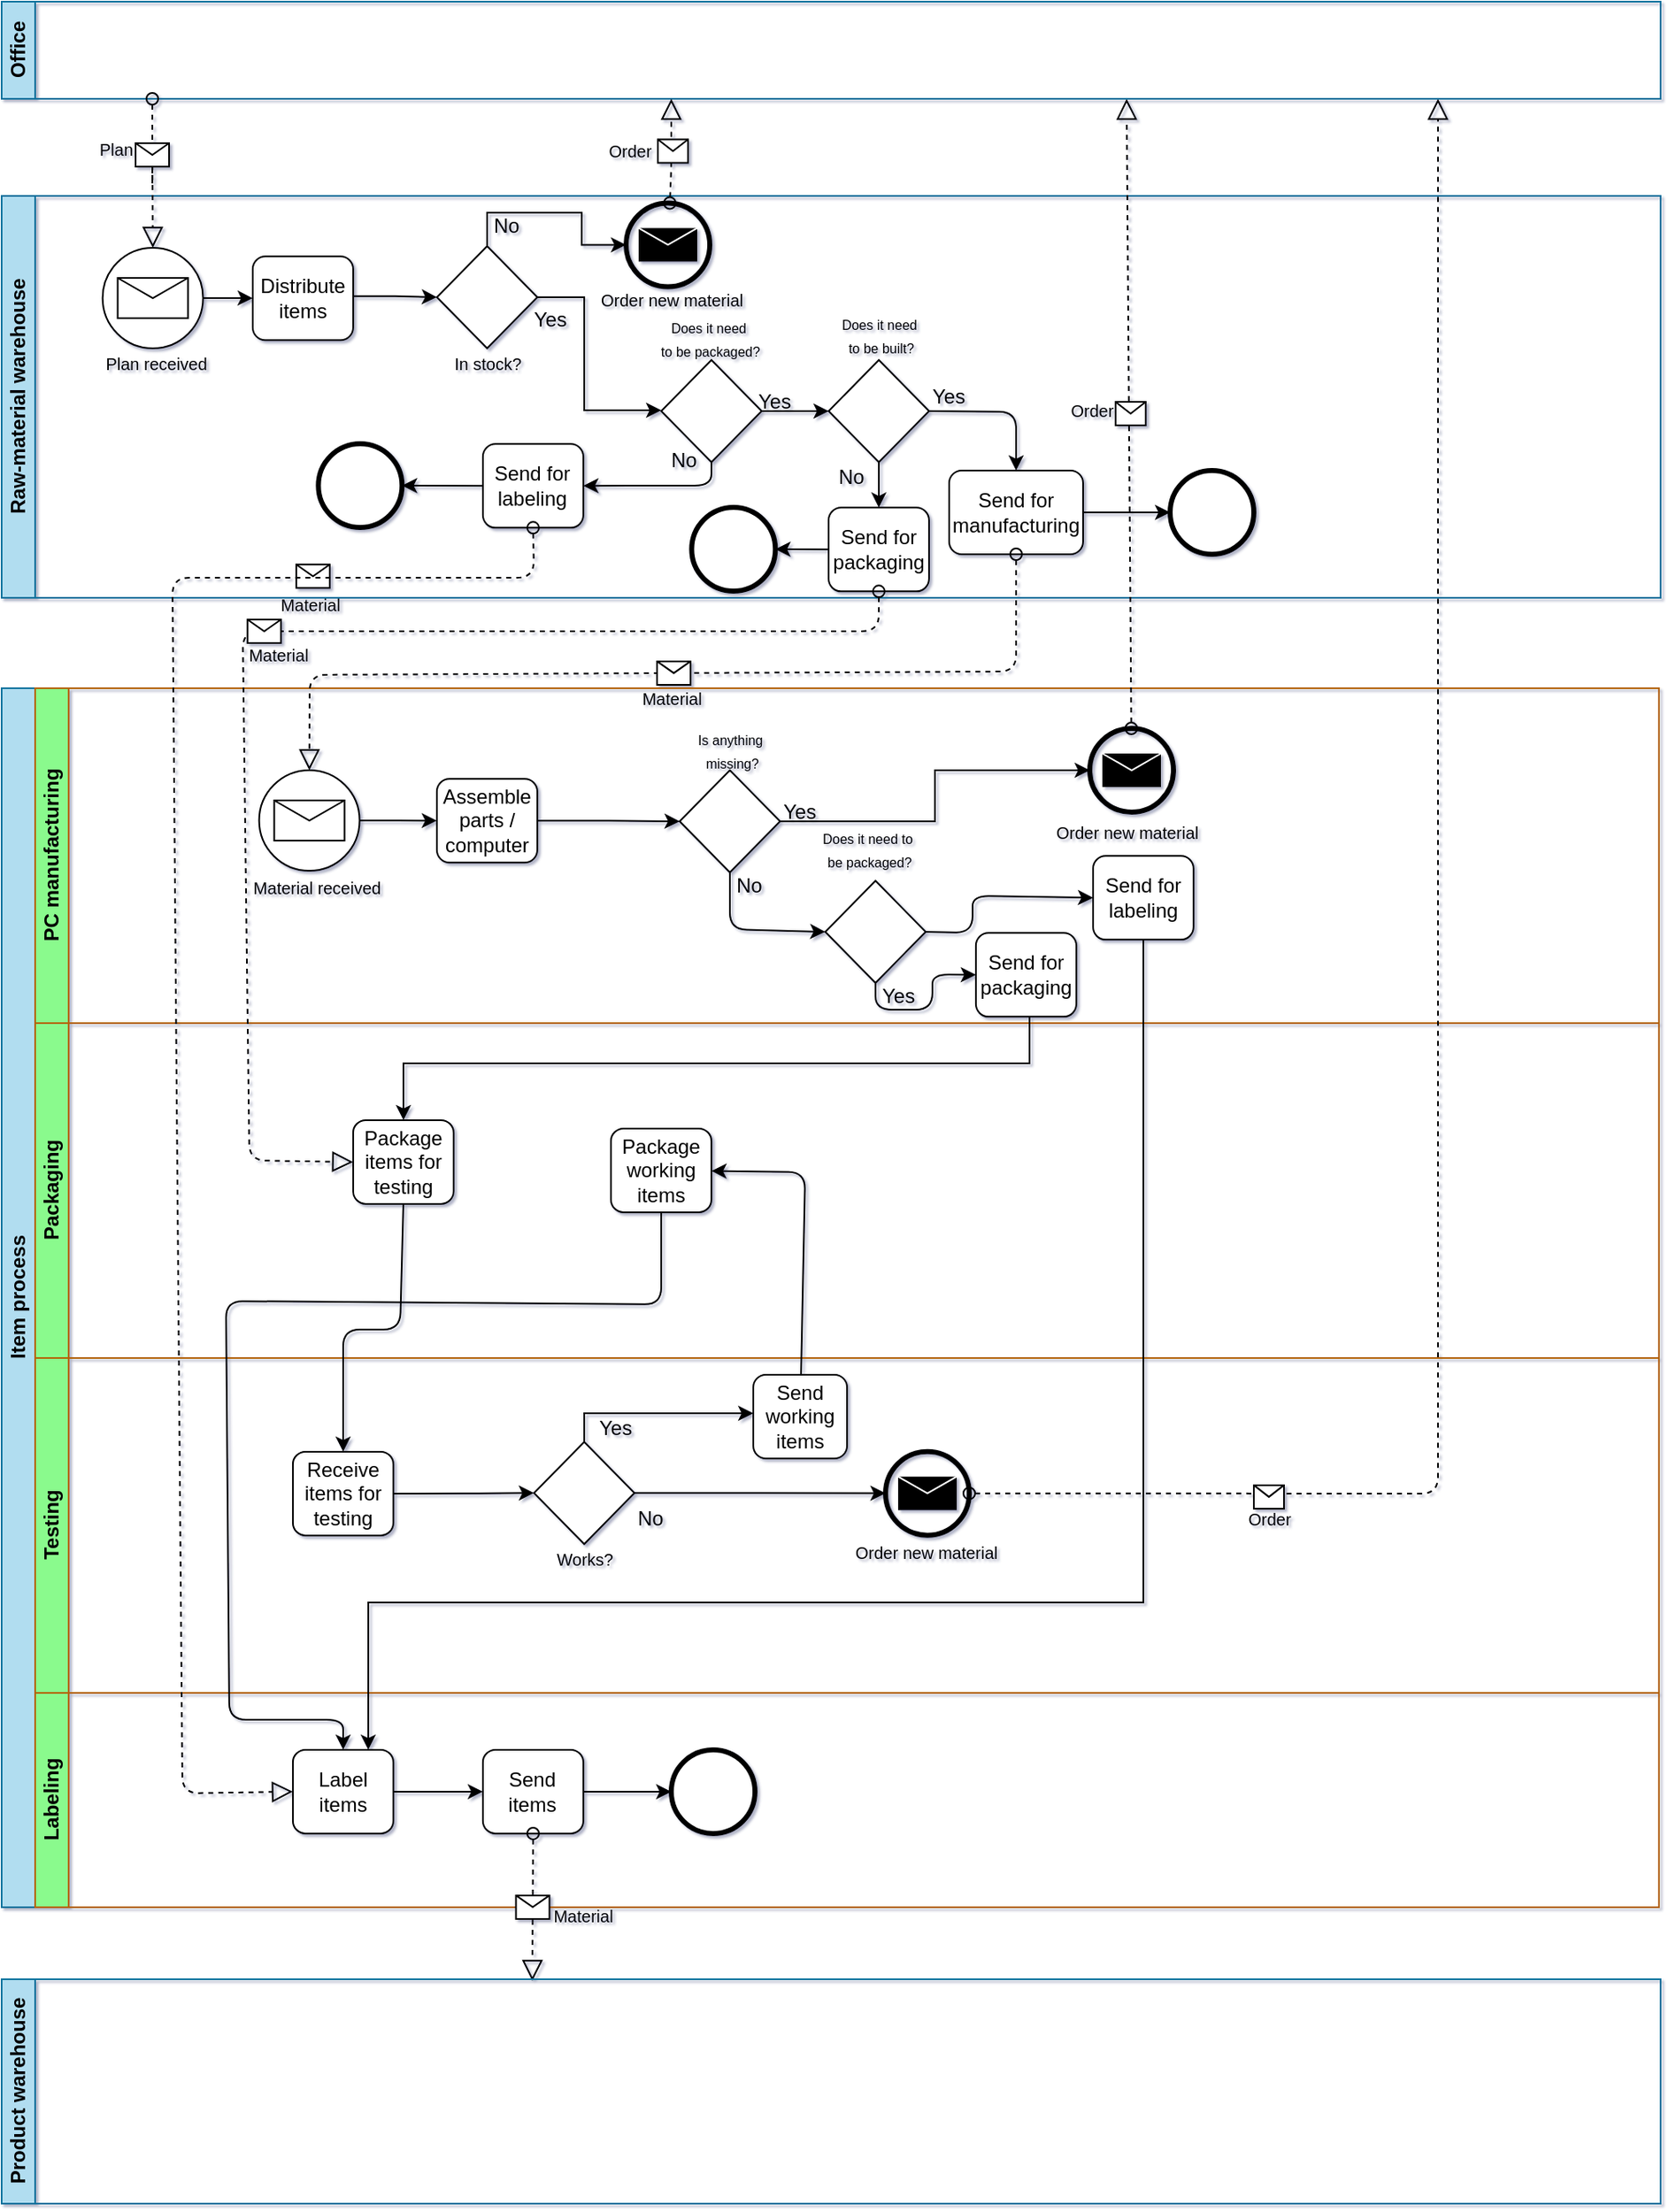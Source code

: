 <mxfile version="11.3.0" type="device" pages="1"><diagram name="Page-1" id="c7488fd3-1785-93aa-aadb-54a6760d102a"><mxGraphModel dx="1205" dy="1559" grid="1" gridSize="2" guides="1" tooltips="1" connect="1" arrows="1" fold="1" page="1" pageScale="1" pageWidth="1100" pageHeight="850" background="#ffffff" math="0" shadow="1"><root><mxCell id="0"/><mxCell id="1" parent="0"/><mxCell id="7duUFZj8mJtCI7W0ahCU-56" value="Raw-material warehouse" style="swimlane;html=1;horizontal=0;startSize=20;fillColor=#b1ddf0;strokeColor=#10739e;" parent="1" vertex="1"><mxGeometry x="40" y="96" width="991" height="240" as="geometry"/></mxCell><mxCell id="7duUFZj8mJtCI7W0ahCU-95" value="" style="edgeStyle=orthogonalEdgeStyle;rounded=0;orthogonalLoop=1;jettySize=auto;html=1;" parent="7duUFZj8mJtCI7W0ahCU-56" source="7duUFZj8mJtCI7W0ahCU-77" target="7duUFZj8mJtCI7W0ahCU-94" edge="1"><mxGeometry relative="1" as="geometry"/></mxCell><mxCell id="7duUFZj8mJtCI7W0ahCU-77" value="" style="shape=mxgraph.bpmn.shape;html=1;verticalLabelPosition=bottom;labelBackgroundColor=#ffffff;verticalAlign=top;align=center;perimeter=ellipsePerimeter;outlineConnect=0;outline=standard;symbol=message;strokeWidth=1;" parent="7duUFZj8mJtCI7W0ahCU-56" vertex="1"><mxGeometry x="60.3" y="31" width="60" height="60" as="geometry"/></mxCell><mxCell id="7duUFZj8mJtCI7W0ahCU-91" value="&lt;font size=&quot;1&quot;&gt;Plan received&lt;/font&gt;" style="text;html=1;resizable=0;points=[];autosize=1;align=center;verticalAlign=top;spacingTop=-4;strokeWidth=1;" parent="7duUFZj8mJtCI7W0ahCU-56" vertex="1"><mxGeometry x="56.2" y="90" width="72" height="16" as="geometry"/></mxCell><mxCell id="7duUFZj8mJtCI7W0ahCU-94" value="Distribute items" style="shape=ext;rounded=1;html=1;whiteSpace=wrap;" parent="7duUFZj8mJtCI7W0ahCU-56" vertex="1"><mxGeometry x="149.971" y="36.143" width="60" height="50" as="geometry"/></mxCell><mxCell id="7duUFZj8mJtCI7W0ahCU-102" value="" style="strokeWidth=1;html=1;shape=mxgraph.flowchart.decision;whiteSpace=wrap;rounded=1;shadow=0;labelBackgroundColor=none;fillColor=#ffffff;fontFamily=Verdana;fontSize=8;fontColor=#000000;align=center;" parent="7duUFZj8mJtCI7W0ahCU-56" vertex="1"><mxGeometry x="260" y="30" width="60" height="61" as="geometry"/></mxCell><mxCell id="7duUFZj8mJtCI7W0ahCU-103" value="" style="edgeStyle=orthogonalEdgeStyle;rounded=0;orthogonalLoop=1;jettySize=auto;html=1;exitX=0.996;exitY=0.475;exitDx=0;exitDy=0;exitPerimeter=0;" parent="7duUFZj8mJtCI7W0ahCU-56" source="7duUFZj8mJtCI7W0ahCU-94" target="7duUFZj8mJtCI7W0ahCU-102" edge="1"><mxGeometry relative="1" as="geometry"><mxPoint x="219.8" y="62" as="sourcePoint"/><mxPoint x="249.471" y="62" as="targetPoint"/></mxGeometry></mxCell><mxCell id="7duUFZj8mJtCI7W0ahCU-104" value="&lt;font size=&quot;1&quot;&gt;In stock?&lt;/font&gt;" style="text;html=1;resizable=0;points=[];autosize=1;align=center;verticalAlign=top;spacingTop=-4;strokeWidth=1;" parent="7duUFZj8mJtCI7W0ahCU-56" vertex="1"><mxGeometry x="264.2" y="90" width="52" height="16" as="geometry"/></mxCell><mxCell id="7duUFZj8mJtCI7W0ahCU-111" value="" style="edgeStyle=orthogonalEdgeStyle;rounded=0;orthogonalLoop=1;jettySize=auto;html=1;exitX=0.5;exitY=0;exitDx=0;exitDy=0;exitPerimeter=0;" parent="7duUFZj8mJtCI7W0ahCU-56" source="7duUFZj8mJtCI7W0ahCU-102" target="7duUFZj8mJtCI7W0ahCU-309" edge="1"><mxGeometry relative="1" as="geometry"><mxPoint x="289.794" y="17.794" as="sourcePoint"/><mxPoint x="369.971" y="33.286" as="targetPoint"/></mxGeometry></mxCell><mxCell id="7duUFZj8mJtCI7W0ahCU-113" value="" style="edgeStyle=orthogonalEdgeStyle;rounded=0;orthogonalLoop=1;jettySize=auto;html=1;" parent="7duUFZj8mJtCI7W0ahCU-56" source="7duUFZj8mJtCI7W0ahCU-102" target="7duUFZj8mJtCI7W0ahCU-114" edge="1"><mxGeometry relative="1" as="geometry"><mxPoint x="324" y="80.167" as="sourcePoint"/><mxPoint x="392" y="106" as="targetPoint"/><Array as="points"><mxPoint x="348" y="61"/><mxPoint x="348" y="128"/></Array></mxGeometry></mxCell><mxCell id="7duUFZj8mJtCI7W0ahCU-114" value="" style="strokeWidth=1;html=1;shape=mxgraph.flowchart.decision;whiteSpace=wrap;rounded=1;shadow=0;labelBackgroundColor=none;fillColor=#ffffff;fontFamily=Verdana;fontSize=8;fontColor=#000000;align=center;" parent="7duUFZj8mJtCI7W0ahCU-56" vertex="1"><mxGeometry x="394" y="98" width="60" height="61" as="geometry"/></mxCell><mxCell id="7duUFZj8mJtCI7W0ahCU-115" value="&lt;font style=&quot;font-size: 8px&quot;&gt;Does it need&amp;nbsp;&lt;br&gt;to be packaged?&lt;br&gt;&lt;/font&gt;" style="text;html=1;resizable=0;points=[];autosize=1;align=center;verticalAlign=top;spacingTop=-4;strokeWidth=1;" parent="7duUFZj8mJtCI7W0ahCU-56" vertex="1"><mxGeometry x="388.2" y="68" width="70" height="32" as="geometry"/></mxCell><mxCell id="7duUFZj8mJtCI7W0ahCU-116" value="" style="edgeStyle=orthogonalEdgeStyle;rounded=0;orthogonalLoop=1;jettySize=auto;html=1;exitX=1;exitY=0.5;exitDx=0;exitDy=0;exitPerimeter=0;" parent="7duUFZj8mJtCI7W0ahCU-56" source="7duUFZj8mJtCI7W0ahCU-114" target="7duUFZj8mJtCI7W0ahCU-117" edge="1"><mxGeometry relative="1" as="geometry"><mxPoint x="460" y="140.811" as="sourcePoint"/><mxPoint x="512" y="128" as="targetPoint"/></mxGeometry></mxCell><mxCell id="7duUFZj8mJtCI7W0ahCU-117" value="" style="strokeWidth=1;html=1;shape=mxgraph.flowchart.decision;whiteSpace=wrap;rounded=1;shadow=0;labelBackgroundColor=none;fillColor=#ffffff;fontFamily=Verdana;fontSize=8;fontColor=#000000;align=center;" parent="7duUFZj8mJtCI7W0ahCU-56" vertex="1"><mxGeometry x="494" y="98" width="60" height="61" as="geometry"/></mxCell><mxCell id="7duUFZj8mJtCI7W0ahCU-118" value="No" style="text;html=1;resizable=0;points=[];autosize=1;align=left;verticalAlign=top;spacingTop=-4;" parent="7duUFZj8mJtCI7W0ahCU-56" vertex="1"><mxGeometry x="398" y="148" width="26" height="16" as="geometry"/></mxCell><mxCell id="7duUFZj8mJtCI7W0ahCU-119" value="Yes" style="text;html=1;resizable=0;points=[];autosize=1;align=left;verticalAlign=top;spacingTop=-4;" parent="7duUFZj8mJtCI7W0ahCU-56" vertex="1"><mxGeometry x="316" y="64" width="30" height="16" as="geometry"/></mxCell><mxCell id="7duUFZj8mJtCI7W0ahCU-120" value="&lt;font style=&quot;font-size: 8px&quot;&gt;Does it need&amp;nbsp;&lt;br&gt;to be built?&lt;br&gt;&lt;/font&gt;" style="text;html=1;resizable=0;points=[];autosize=1;align=center;verticalAlign=top;spacingTop=-4;strokeWidth=1;" parent="7duUFZj8mJtCI7W0ahCU-56" vertex="1"><mxGeometry x="496.2" y="66" width="58" height="32" as="geometry"/></mxCell><mxCell id="7duUFZj8mJtCI7W0ahCU-148" value="No" style="text;html=1;resizable=0;points=[];autosize=1;align=left;verticalAlign=top;spacingTop=-4;" parent="7duUFZj8mJtCI7W0ahCU-56" vertex="1"><mxGeometry x="498" y="158" width="26" height="16" as="geometry"/></mxCell><mxCell id="7duUFZj8mJtCI7W0ahCU-149" value="Yes" style="text;html=1;resizable=0;points=[];autosize=1;align=left;verticalAlign=top;spacingTop=-4;" parent="7duUFZj8mJtCI7W0ahCU-56" vertex="1"><mxGeometry x="450" y="112.5" width="30" height="16" as="geometry"/></mxCell><mxCell id="7duUFZj8mJtCI7W0ahCU-150" value="Yes" style="text;html=1;resizable=0;points=[];autosize=1;align=left;verticalAlign=top;spacingTop=-4;" parent="7duUFZj8mJtCI7W0ahCU-56" vertex="1"><mxGeometry x="554" y="110" width="30" height="16" as="geometry"/></mxCell><mxCell id="7duUFZj8mJtCI7W0ahCU-175" value="&lt;font size=&quot;1&quot;&gt;Order&lt;/font&gt;" style="text;html=1;resizable=0;points=[];autosize=1;align=center;verticalAlign=top;spacingTop=-4;strokeWidth=1;" parent="7duUFZj8mJtCI7W0ahCU-56" vertex="1"><mxGeometry x="632.2" y="118" width="38" height="16" as="geometry"/></mxCell><mxCell id="7duUFZj8mJtCI7W0ahCU-309" value="" style="shape=mxgraph.bpmn.shape;html=1;verticalLabelPosition=bottom;labelBackgroundColor=#ffffff;verticalAlign=top;align=center;perimeter=ellipsePerimeter;outlineConnect=0;outline=end;symbol=message;strokeWidth=1;fillColor=none;" parent="7duUFZj8mJtCI7W0ahCU-56" vertex="1"><mxGeometry x="373" y="4.214" width="50" height="50" as="geometry"/></mxCell><mxCell id="7duUFZj8mJtCI7W0ahCU-310" value="&lt;font size=&quot;1&quot;&gt;Order new material&lt;/font&gt;" style="text;html=1;resizable=0;points=[];autosize=1;align=center;verticalAlign=top;spacingTop=-4;strokeWidth=1;" parent="7duUFZj8mJtCI7W0ahCU-56" vertex="1"><mxGeometry x="352.2" y="52.214" width="96" height="16" as="geometry"/></mxCell><mxCell id="6BEpkKSYy7cW2vCHcwnZ-5" value="" style="endArrow=classic;html=1;exitX=0.5;exitY=1;exitDx=0;exitDy=0;exitPerimeter=0;" parent="7duUFZj8mJtCI7W0ahCU-56" source="7duUFZj8mJtCI7W0ahCU-117" target="6BEpkKSYy7cW2vCHcwnZ-1" edge="1"><mxGeometry width="50" height="50" relative="1" as="geometry"><mxPoint x="430" y="230" as="sourcePoint"/><mxPoint x="523.971" y="180.16" as="targetPoint"/></mxGeometry></mxCell><mxCell id="6BEpkKSYy7cW2vCHcwnZ-1" value="Send for packaging" style="shape=ext;rounded=1;html=1;whiteSpace=wrap;" parent="7duUFZj8mJtCI7W0ahCU-56" vertex="1"><mxGeometry x="493.971" y="186.16" width="60" height="50" as="geometry"/></mxCell><mxCell id="6BEpkKSYy7cW2vCHcwnZ-7" value="Send for labeling" style="shape=ext;rounded=1;html=1;whiteSpace=wrap;" parent="7duUFZj8mJtCI7W0ahCU-56" vertex="1"><mxGeometry x="287.471" y="148.16" width="60" height="50" as="geometry"/></mxCell><mxCell id="6BEpkKSYy7cW2vCHcwnZ-8" value="" style="endArrow=classic;html=1;exitX=0.5;exitY=1;exitDx=0;exitDy=0;exitPerimeter=0;" parent="7duUFZj8mJtCI7W0ahCU-56" source="7duUFZj8mJtCI7W0ahCU-114" target="6BEpkKSYy7cW2vCHcwnZ-7" edge="1"><mxGeometry width="50" height="50" relative="1" as="geometry"><mxPoint x="424" y="158" as="sourcePoint"/><mxPoint x="423.985" y="185.16" as="targetPoint"/><Array as="points"><mxPoint x="424" y="173"/><mxPoint x="384" y="173"/></Array></mxGeometry></mxCell><mxCell id="6BEpkKSYy7cW2vCHcwnZ-9" value="Send for manufacturing" style="shape=ext;rounded=1;html=1;whiteSpace=wrap;" parent="7duUFZj8mJtCI7W0ahCU-56" vertex="1"><mxGeometry x="566" y="164" width="80" height="50" as="geometry"/></mxCell><mxCell id="6BEpkKSYy7cW2vCHcwnZ-10" value="" style="endArrow=classic;html=1;exitX=1;exitY=0.5;exitDx=0;exitDy=0;exitPerimeter=0;entryX=0.5;entryY=0;entryDx=0;entryDy=0;" parent="7duUFZj8mJtCI7W0ahCU-56" source="7duUFZj8mJtCI7W0ahCU-117" target="6BEpkKSYy7cW2vCHcwnZ-9" edge="1"><mxGeometry width="50" height="50" relative="1" as="geometry"><mxPoint x="584" y="96" as="sourcePoint"/><mxPoint x="634" y="46" as="targetPoint"/><Array as="points"><mxPoint x="606" y="129"/></Array></mxGeometry></mxCell><mxCell id="6BEpkKSYy7cW2vCHcwnZ-11" value="" style="endArrow=classic;html=1;exitX=1;exitY=0.5;exitDx=0;exitDy=0;" parent="7duUFZj8mJtCI7W0ahCU-56" source="6BEpkKSYy7cW2vCHcwnZ-9" target="6BEpkKSYy7cW2vCHcwnZ-12" edge="1"><mxGeometry width="50" height="50" relative="1" as="geometry"><mxPoint x="686" y="206" as="sourcePoint"/><mxPoint x="700" y="189" as="targetPoint"/></mxGeometry></mxCell><mxCell id="6BEpkKSYy7cW2vCHcwnZ-12" value="" style="shape=mxgraph.bpmn.shape;html=1;verticalLabelPosition=bottom;labelBackgroundColor=#ffffff;verticalAlign=top;align=center;perimeter=ellipsePerimeter;outlineConnect=0;outline=end;symbol=general;" parent="7duUFZj8mJtCI7W0ahCU-56" vertex="1"><mxGeometry x="698" y="164" width="50" height="50" as="geometry"/></mxCell><mxCell id="7qtB50eupLYND5iiIdzz-1" value="" style="endArrow=classic;html=1;" edge="1" parent="7duUFZj8mJtCI7W0ahCU-56" target="7qtB50eupLYND5iiIdzz-2" source="6BEpkKSYy7cW2vCHcwnZ-7"><mxGeometry width="50" height="50" relative="1" as="geometry"><mxPoint x="292.186" y="177" as="sourcePoint"/><mxPoint x="306.186" y="81" as="targetPoint"/></mxGeometry></mxCell><mxCell id="7qtB50eupLYND5iiIdzz-2" value="" style="shape=mxgraph.bpmn.shape;html=1;verticalLabelPosition=bottom;labelBackgroundColor=#ffffff;verticalAlign=top;align=center;perimeter=ellipsePerimeter;outlineConnect=0;outline=end;symbol=general;" vertex="1" parent="7duUFZj8mJtCI7W0ahCU-56"><mxGeometry x="189.186" y="148" width="50" height="50" as="geometry"/></mxCell><mxCell id="7qtB50eupLYND5iiIdzz-5" value="" style="endArrow=classic;html=1;exitX=0;exitY=0.5;exitDx=0;exitDy=0;" edge="1" parent="7duUFZj8mJtCI7W0ahCU-56" target="7qtB50eupLYND5iiIdzz-6" source="6BEpkKSYy7cW2vCHcwnZ-1"><mxGeometry width="50" height="50" relative="1" as="geometry"><mxPoint x="500.971" y="208.436" as="sourcePoint"/><mxPoint x="489.186" y="23" as="targetPoint"/></mxGeometry></mxCell><mxCell id="7qtB50eupLYND5iiIdzz-6" value="" style="shape=mxgraph.bpmn.shape;html=1;verticalLabelPosition=bottom;labelBackgroundColor=#ffffff;verticalAlign=top;align=center;perimeter=ellipsePerimeter;outlineConnect=0;outline=end;symbol=general;" vertex="1" parent="7duUFZj8mJtCI7W0ahCU-56"><mxGeometry x="412.186" y="186" width="50" height="50" as="geometry"/></mxCell><mxCell id="7duUFZj8mJtCI7W0ahCU-147" value="" style="shape=message;html=1;outlineConnect=0;" parent="7duUFZj8mJtCI7W0ahCU-56" vertex="1"><mxGeometry x="175.973" y="220.145" width="20" height="14" as="geometry"><mxPoint x="-10" y="-7" as="offset"/></mxGeometry></mxCell><mxCell id="7duUFZj8mJtCI7W0ahCU-57" value="Item process" style="swimlane;html=1;horizontal=0;startSize=20;fillColor=#b1ddf0;strokeColor=#10739e;" parent="1" vertex="1"><mxGeometry x="40" y="390" width="990" height="728" as="geometry"/></mxCell><mxCell id="7duUFZj8mJtCI7W0ahCU-58" value="PC manufacturing" style="swimlane;html=1;horizontal=0;startSize=20;fillColor=#8AFA8D;strokeColor=#b46504;" parent="7duUFZj8mJtCI7W0ahCU-57" vertex="1"><mxGeometry x="20" width="970" height="200" as="geometry"/></mxCell><mxCell id="7duUFZj8mJtCI7W0ahCU-152" value="" style="shape=mxgraph.bpmn.shape;html=1;verticalLabelPosition=bottom;labelBackgroundColor=#ffffff;verticalAlign=top;align=center;perimeter=ellipsePerimeter;outlineConnect=0;outline=standard;symbol=message;strokeWidth=1;" parent="7duUFZj8mJtCI7W0ahCU-58" vertex="1"><mxGeometry x="133.8" y="49" width="60" height="60" as="geometry"/></mxCell><mxCell id="7duUFZj8mJtCI7W0ahCU-153" value="&lt;font size=&quot;1&quot;&gt;Material received&lt;/font&gt;" style="text;html=1;resizable=0;points=[];autosize=1;align=center;verticalAlign=top;spacingTop=-4;strokeWidth=1;" parent="7duUFZj8mJtCI7W0ahCU-58" vertex="1"><mxGeometry x="123.7" y="109" width="88" height="16" as="geometry"/></mxCell><mxCell id="7duUFZj8mJtCI7W0ahCU-154" value="&lt;font size=&quot;1&quot;&gt;Material&lt;/font&gt;" style="text;html=1;resizable=0;points=[];autosize=1;align=center;verticalAlign=top;spacingTop=-4;strokeWidth=1;" parent="7duUFZj8mJtCI7W0ahCU-58" vertex="1"><mxGeometry x="357.2" y="-4" width="46" height="16" as="geometry"/></mxCell><mxCell id="7duUFZj8mJtCI7W0ahCU-155" value="" style="edgeStyle=orthogonalEdgeStyle;rounded=0;orthogonalLoop=1;jettySize=auto;html=1;exitX=1;exitY=0.5;exitDx=0;exitDy=0;" parent="7duUFZj8mJtCI7W0ahCU-58" source="7duUFZj8mJtCI7W0ahCU-152" target="7duUFZj8mJtCI7W0ahCU-156" edge="1"><mxGeometry relative="1" as="geometry"><mxPoint x="213.8" y="67" as="sourcePoint"/></mxGeometry></mxCell><mxCell id="7duUFZj8mJtCI7W0ahCU-156" value="Assemble parts / computer" style="shape=ext;rounded=1;html=1;whiteSpace=wrap;" parent="7duUFZj8mJtCI7W0ahCU-58" vertex="1"><mxGeometry x="239.971" y="54.143" width="60" height="50" as="geometry"/></mxCell><mxCell id="7duUFZj8mJtCI7W0ahCU-162" value="" style="edgeStyle=orthogonalEdgeStyle;rounded=0;orthogonalLoop=1;jettySize=auto;html=1;" parent="7duUFZj8mJtCI7W0ahCU-58" source="7duUFZj8mJtCI7W0ahCU-156" target="7duUFZj8mJtCI7W0ahCU-163" edge="1"><mxGeometry relative="1" as="geometry"><mxPoint x="423.667" y="79.667" as="sourcePoint"/><mxPoint x="442" y="-17" as="targetPoint"/></mxGeometry></mxCell><mxCell id="7duUFZj8mJtCI7W0ahCU-163" value="" style="strokeWidth=1;html=1;shape=mxgraph.flowchart.decision;whiteSpace=wrap;rounded=1;shadow=0;labelBackgroundColor=none;fillColor=#ffffff;fontFamily=Verdana;fontSize=8;fontColor=#000000;align=center;" parent="7duUFZj8mJtCI7W0ahCU-58" vertex="1"><mxGeometry x="385" y="49" width="60" height="61" as="geometry"/></mxCell><mxCell id="7duUFZj8mJtCI7W0ahCU-167" value="&lt;font style=&quot;font-size: 8px&quot;&gt;Is anything&amp;nbsp;&lt;br&gt;missing?&lt;br&gt;&lt;/font&gt;" style="text;html=1;resizable=0;points=[];autosize=1;align=center;verticalAlign=top;spacingTop=-4;strokeWidth=1;" parent="7duUFZj8mJtCI7W0ahCU-58" vertex="1"><mxGeometry x="390.2" y="20" width="52" height="34" as="geometry"/></mxCell><mxCell id="7duUFZj8mJtCI7W0ahCU-169" value="Yes" style="text;html=1;resizable=0;points=[];autosize=1;align=left;verticalAlign=top;spacingTop=-4;" parent="7duUFZj8mJtCI7W0ahCU-58" vertex="1"><mxGeometry x="504" y="174" width="32" height="16" as="geometry"/></mxCell><mxCell id="7duUFZj8mJtCI7W0ahCU-171" value="" style="edgeStyle=orthogonalEdgeStyle;rounded=0;orthogonalLoop=1;jettySize=auto;html=1;exitX=1;exitY=0.5;exitDx=0;exitDy=0;exitPerimeter=0;" parent="7duUFZj8mJtCI7W0ahCU-58" source="7duUFZj8mJtCI7W0ahCU-163" target="7duUFZj8mJtCI7W0ahCU-249" edge="1"><mxGeometry relative="1" as="geometry"><mxPoint x="544.19" y="99.517" as="sourcePoint"/><mxPoint x="623.971" y="44.966" as="targetPoint"/></mxGeometry></mxCell><mxCell id="7duUFZj8mJtCI7W0ahCU-172" value="" style="startArrow=oval;startFill=0;startSize=7;endArrow=block;endFill=0;endSize=10;dashed=1;html=1;" parent="7duUFZj8mJtCI7W0ahCU-58" source="7duUFZj8mJtCI7W0ahCU-249" edge="1"><mxGeometry relative="1" as="geometry"><mxPoint x="653.847" y="20.16" as="sourcePoint"/><mxPoint x="652" y="-352" as="targetPoint"/><Array as="points"/></mxGeometry></mxCell><mxCell id="7duUFZj8mJtCI7W0ahCU-173" value="" style="shape=message;html=1;outlineConnect=0;" parent="7duUFZj8mJtCI7W0ahCU-172" vertex="1"><mxGeometry width="18" height="14" relative="1" as="geometry"><mxPoint x="-8" y="-7" as="offset"/></mxGeometry></mxCell><mxCell id="7duUFZj8mJtCI7W0ahCU-174" value="Yes" style="text;html=1;resizable=0;points=[];autosize=1;align=left;verticalAlign=top;spacingTop=-4;" parent="7duUFZj8mJtCI7W0ahCU-58" vertex="1"><mxGeometry x="445" y="63.5" width="32" height="16" as="geometry"/></mxCell><mxCell id="7duUFZj8mJtCI7W0ahCU-177" value="No" style="text;html=1;resizable=0;points=[];autosize=1;align=left;verticalAlign=top;spacingTop=-4;" parent="7duUFZj8mJtCI7W0ahCU-58" vertex="1"><mxGeometry x="417" y="108" width="26" height="16" as="geometry"/></mxCell><mxCell id="7duUFZj8mJtCI7W0ahCU-235" value="Send for packaging" style="shape=ext;rounded=1;html=1;whiteSpace=wrap;" parent="7duUFZj8mJtCI7W0ahCU-58" vertex="1"><mxGeometry x="561.971" y="146.16" width="60" height="50" as="geometry"/></mxCell><mxCell id="7duUFZj8mJtCI7W0ahCU-237" value="Send for labeling" style="shape=ext;rounded=1;html=1;whiteSpace=wrap;" parent="7duUFZj8mJtCI7W0ahCU-58" vertex="1"><mxGeometry x="631.971" y="100.16" width="60" height="50" as="geometry"/></mxCell><mxCell id="7duUFZj8mJtCI7W0ahCU-239" value="" style="strokeWidth=1;html=1;shape=mxgraph.flowchart.decision;whiteSpace=wrap;rounded=1;shadow=0;labelBackgroundColor=none;fillColor=#ffffff;fontFamily=Verdana;fontSize=8;fontColor=#000000;align=center;" parent="7duUFZj8mJtCI7W0ahCU-58" vertex="1"><mxGeometry x="472" y="115" width="60" height="61" as="geometry"/></mxCell><mxCell id="7duUFZj8mJtCI7W0ahCU-240" value="&lt;font style=&quot;font-size: 8px&quot;&gt;Does it need to&amp;nbsp;&lt;br&gt;be packaged?&lt;br&gt;&lt;/font&gt;" style="text;html=1;resizable=0;points=[];autosize=1;align=center;verticalAlign=top;spacingTop=-4;strokeWidth=1;" parent="7duUFZj8mJtCI7W0ahCU-58" vertex="1"><mxGeometry x="464.2" y="79" width="68" height="34" as="geometry"/></mxCell><mxCell id="7duUFZj8mJtCI7W0ahCU-246" value="" style="endArrow=classic;html=1;exitX=0.5;exitY=1;exitDx=0;exitDy=0;exitPerimeter=0;entryX=0;entryY=0.5;entryDx=0;entryDy=0;entryPerimeter=0;" parent="7duUFZj8mJtCI7W0ahCU-58" source="7duUFZj8mJtCI7W0ahCU-163" target="7duUFZj8mJtCI7W0ahCU-239" edge="1"><mxGeometry width="50" height="50" relative="1" as="geometry"><mxPoint x="370" y="192" as="sourcePoint"/><mxPoint x="420" y="142" as="targetPoint"/><Array as="points"><mxPoint x="415" y="144"/></Array></mxGeometry></mxCell><mxCell id="7duUFZj8mJtCI7W0ahCU-247" value="" style="endArrow=classic;html=1;exitX=0.5;exitY=1;exitDx=0;exitDy=0;exitPerimeter=0;entryX=0;entryY=0.5;entryDx=0;entryDy=0;" parent="7duUFZj8mJtCI7W0ahCU-58" source="7duUFZj8mJtCI7W0ahCU-239" target="7duUFZj8mJtCI7W0ahCU-235" edge="1"><mxGeometry width="50" height="50" relative="1" as="geometry"><mxPoint x="510" y="156.5" as="sourcePoint"/><mxPoint x="567" y="192" as="targetPoint"/><Array as="points"><mxPoint x="502" y="192"/><mxPoint x="536" y="192"/><mxPoint x="536" y="171"/></Array></mxGeometry></mxCell><mxCell id="7duUFZj8mJtCI7W0ahCU-248" value="" style="endArrow=classic;html=1;exitX=1;exitY=0.5;exitDx=0;exitDy=0;exitPerimeter=0;entryX=0;entryY=0.5;entryDx=0;entryDy=0;" parent="7duUFZj8mJtCI7W0ahCU-58" source="7duUFZj8mJtCI7W0ahCU-239" target="7duUFZj8mJtCI7W0ahCU-237" edge="1"><mxGeometry width="50" height="50" relative="1" as="geometry"><mxPoint x="570" y="89.5" as="sourcePoint"/><mxPoint x="627" y="125" as="targetPoint"/><Array as="points"><mxPoint x="560" y="146"/><mxPoint x="560" y="124"/></Array></mxGeometry></mxCell><mxCell id="7duUFZj8mJtCI7W0ahCU-249" value="" style="shape=mxgraph.bpmn.shape;html=1;verticalLabelPosition=bottom;labelBackgroundColor=#ffffff;verticalAlign=top;align=center;perimeter=ellipsePerimeter;outlineConnect=0;outline=end;symbol=message;strokeWidth=1;fillColor=none;" parent="7duUFZj8mJtCI7W0ahCU-58" vertex="1"><mxGeometry x="630" y="24" width="50" height="50" as="geometry"/></mxCell><mxCell id="7duUFZj8mJtCI7W0ahCU-252" value="&lt;font size=&quot;1&quot;&gt;Order new material&lt;/font&gt;" style="text;html=1;resizable=0;points=[];autosize=1;align=center;verticalAlign=top;spacingTop=-4;strokeWidth=1;" parent="7duUFZj8mJtCI7W0ahCU-58" vertex="1"><mxGeometry x="604.2" y="76" width="96" height="16" as="geometry"/></mxCell><mxCell id="7duUFZj8mJtCI7W0ahCU-62" value="Packaging" style="swimlane;html=1;horizontal=0;startSize=20;fillColor=#8AFA8D;strokeColor=#b46504;" parent="7duUFZj8mJtCI7W0ahCU-57" vertex="1"><mxGeometry x="20" y="200" width="970" height="200" as="geometry"/></mxCell><mxCell id="7duUFZj8mJtCI7W0ahCU-158" value="Package items for testing" style="shape=ext;rounded=1;html=1;whiteSpace=wrap;" parent="7duUFZj8mJtCI7W0ahCU-62" vertex="1"><mxGeometry x="189.971" y="57.943" width="60" height="50" as="geometry"/></mxCell><mxCell id="7duUFZj8mJtCI7W0ahCU-218" value="" style="startArrow=oval;startFill=0;startSize=7;endArrow=block;endFill=0;endSize=10;dashed=1;html=1;" parent="7duUFZj8mJtCI7W0ahCU-62" source="7duUFZj8mJtCI7W0ahCU-311" edge="1"><mxGeometry relative="1" as="geometry"><mxPoint x="582" y="280" as="sourcePoint"/><mxPoint x="838" y="-552" as="targetPoint"/><Array as="points"><mxPoint x="838" y="281"/><mxPoint x="838" y="220"/></Array></mxGeometry></mxCell><mxCell id="JBuSrAJ8wrN-FbCcM5O_-2" value="Package working items" style="shape=ext;rounded=1;html=1;whiteSpace=wrap;" parent="7duUFZj8mJtCI7W0ahCU-62" vertex="1"><mxGeometry x="343.971" y="62.943" width="60" height="50" as="geometry"/></mxCell><mxCell id="7duUFZj8mJtCI7W0ahCU-64" value="Testing" style="swimlane;html=1;horizontal=0;startSize=20;fillColor=#8AFA8D;strokeColor=#b46504;" parent="7duUFZj8mJtCI7W0ahCU-57" vertex="1"><mxGeometry x="20" y="400" width="970" height="200" as="geometry"/></mxCell><mxCell id="7duUFZj8mJtCI7W0ahCU-184" value="Receive items for testing" style="shape=ext;rounded=1;html=1;whiteSpace=wrap;" parent="7duUFZj8mJtCI7W0ahCU-64" vertex="1"><mxGeometry x="153.971" y="55.943" width="60" height="50" as="geometry"/></mxCell><mxCell id="7duUFZj8mJtCI7W0ahCU-211" value="" style="strokeWidth=1;html=1;shape=mxgraph.flowchart.decision;whiteSpace=wrap;rounded=1;shadow=0;labelBackgroundColor=none;fillColor=#ffffff;fontFamily=Verdana;fontSize=8;fontColor=#000000;align=center;" parent="7duUFZj8mJtCI7W0ahCU-64" vertex="1"><mxGeometry x="298" y="50.143" width="60" height="61" as="geometry"/></mxCell><mxCell id="7duUFZj8mJtCI7W0ahCU-212" value="" style="edgeStyle=orthogonalEdgeStyle;rounded=0;orthogonalLoop=1;jettySize=auto;html=1;exitX=1;exitY=0.5;exitDx=0;exitDy=0;" parent="7duUFZj8mJtCI7W0ahCU-64" source="7duUFZj8mJtCI7W0ahCU-184" target="7duUFZj8mJtCI7W0ahCU-211" edge="1"><mxGeometry relative="1" as="geometry"><mxPoint x="214" y="80" as="sourcePoint"/><mxPoint x="246.971" y="-5.357" as="targetPoint"/></mxGeometry></mxCell><mxCell id="7duUFZj8mJtCI7W0ahCU-214" value="" style="edgeStyle=orthogonalEdgeStyle;rounded=0;orthogonalLoop=1;jettySize=auto;html=1;exitX=0.5;exitY=0;exitDx=0;exitDy=0;exitPerimeter=0;" parent="7duUFZj8mJtCI7W0ahCU-64" source="7duUFZj8mJtCI7W0ahCU-211" target="7duUFZj8mJtCI7W0ahCU-223" edge="1"><mxGeometry relative="1" as="geometry"><mxPoint x="321.5" y="12.81" as="sourcePoint"/><mxPoint x="467" y="100" as="targetPoint"/><Array as="points"><mxPoint x="328" y="33"/></Array></mxGeometry></mxCell><mxCell id="7duUFZj8mJtCI7W0ahCU-215" value="Yes" style="text;html=1;resizable=0;points=[];autosize=1;align=left;verticalAlign=top;spacingTop=-4;" parent="7duUFZj8mJtCI7W0ahCU-64" vertex="1"><mxGeometry x="335" y="32.143" width="30" height="16" as="geometry"/></mxCell><mxCell id="7duUFZj8mJtCI7W0ahCU-216" value="No" style="text;html=1;resizable=0;points=[];autosize=1;align=left;verticalAlign=top;spacingTop=-4;" parent="7duUFZj8mJtCI7W0ahCU-64" vertex="1"><mxGeometry x="358" y="86.143" width="26" height="16" as="geometry"/></mxCell><mxCell id="7duUFZj8mJtCI7W0ahCU-221" value="" style="shape=message;html=1;outlineConnect=0;" parent="7duUFZj8mJtCI7W0ahCU-64" vertex="1"><mxGeometry x="728" y="75.947" width="18" height="14" as="geometry"><mxPoint x="-8" y="-7" as="offset"/></mxGeometry></mxCell><mxCell id="7duUFZj8mJtCI7W0ahCU-217" value="&lt;font size=&quot;1&quot;&gt;Order&lt;/font&gt;" style="text;html=1;resizable=0;points=[];autosize=1;align=center;verticalAlign=top;spacingTop=-4;strokeWidth=1;" parent="7duUFZj8mJtCI7W0ahCU-64" vertex="1"><mxGeometry x="718.2" y="86.029" width="38" height="16" as="geometry"/></mxCell><mxCell id="7duUFZj8mJtCI7W0ahCU-222" value="&lt;font size=&quot;1&quot;&gt;Works?&lt;/font&gt;" style="text;html=1;resizable=0;points=[];autosize=1;align=center;verticalAlign=top;spacingTop=-4;strokeWidth=1;" parent="7duUFZj8mJtCI7W0ahCU-64" vertex="1"><mxGeometry x="305.2" y="110" width="46" height="16" as="geometry"/></mxCell><mxCell id="7duUFZj8mJtCI7W0ahCU-223" value="Send working items" style="shape=ext;rounded=1;html=1;whiteSpace=wrap;" parent="7duUFZj8mJtCI7W0ahCU-64" vertex="1"><mxGeometry x="429" y="10" width="56" height="50" as="geometry"/></mxCell><mxCell id="7duUFZj8mJtCI7W0ahCU-311" value="" style="shape=mxgraph.bpmn.shape;html=1;verticalLabelPosition=bottom;labelBackgroundColor=#ffffff;verticalAlign=top;align=center;perimeter=ellipsePerimeter;outlineConnect=0;outline=end;symbol=message;strokeWidth=1;fillColor=none;" parent="7duUFZj8mJtCI7W0ahCU-64" vertex="1"><mxGeometry x="508" y="55.845" width="50" height="50" as="geometry"/></mxCell><mxCell id="7duUFZj8mJtCI7W0ahCU-312" value="&lt;font size=&quot;1&quot;&gt;Order new material&lt;/font&gt;" style="text;html=1;resizable=0;points=[];autosize=1;align=center;verticalAlign=top;spacingTop=-4;strokeWidth=1;" parent="7duUFZj8mJtCI7W0ahCU-64" vertex="1"><mxGeometry x="484.2" y="105.845" width="96" height="16" as="geometry"/></mxCell><mxCell id="7duUFZj8mJtCI7W0ahCU-313" value="" style="edgeStyle=orthogonalEdgeStyle;rounded=0;orthogonalLoop=1;jettySize=auto;html=1;" parent="7duUFZj8mJtCI7W0ahCU-64" source="7duUFZj8mJtCI7W0ahCU-211" target="7duUFZj8mJtCI7W0ahCU-311" edge="1"><mxGeometry relative="1" as="geometry"><mxPoint x="380.172" y="103.483" as="sourcePoint"/><mxPoint x="481" y="86.241" as="targetPoint"/><Array as="points"/></mxGeometry></mxCell><mxCell id="7duUFZj8mJtCI7W0ahCU-63" value="Labeling" style="swimlane;html=1;horizontal=0;startSize=20;fillColor=#8AFA8D;strokeColor=#b46504;" parent="7duUFZj8mJtCI7W0ahCU-57" vertex="1"><mxGeometry x="20" y="600" width="970" height="128" as="geometry"/></mxCell><mxCell id="7duUFZj8mJtCI7W0ahCU-160" value="Label items" style="shape=ext;rounded=1;html=1;whiteSpace=wrap;" parent="7duUFZj8mJtCI7W0ahCU-63" vertex="1"><mxGeometry x="153.971" y="33.943" width="60" height="50" as="geometry"/></mxCell><mxCell id="7duUFZj8mJtCI7W0ahCU-178" value="" style="edgeStyle=orthogonalEdgeStyle;rounded=0;orthogonalLoop=1;jettySize=auto;html=1;exitX=1;exitY=0.5;exitDx=0;exitDy=0;" parent="7duUFZj8mJtCI7W0ahCU-63" source="7duUFZj8mJtCI7W0ahCU-160" target="7duUFZj8mJtCI7W0ahCU-179" edge="1"><mxGeometry relative="1" as="geometry"><mxPoint x="230.086" y="68.759" as="sourcePoint"/></mxGeometry></mxCell><mxCell id="7duUFZj8mJtCI7W0ahCU-179" value="Send items" style="shape=ext;rounded=1;html=1;whiteSpace=wrap;" parent="7duUFZj8mJtCI7W0ahCU-63" vertex="1"><mxGeometry x="267.471" y="33.943" width="60" height="50" as="geometry"/></mxCell><mxCell id="7duUFZj8mJtCI7W0ahCU-180" value="" style="startArrow=oval;startFill=0;startSize=7;endArrow=block;endFill=0;endSize=10;dashed=1;html=1;exitX=0.5;exitY=1;exitDx=0;exitDy=0;" parent="7duUFZj8mJtCI7W0ahCU-63" source="7duUFZj8mJtCI7W0ahCU-179" edge="1"><mxGeometry relative="1" as="geometry"><mxPoint x="699" y="78" as="sourcePoint"/><mxPoint x="297" y="172" as="targetPoint"/><Array as="points"/></mxGeometry></mxCell><mxCell id="7duUFZj8mJtCI7W0ahCU-181" value="" style="shape=message;html=1;outlineConnect=0;" parent="7duUFZj8mJtCI7W0ahCU-180" vertex="1"><mxGeometry width="20" height="14" relative="1" as="geometry"><mxPoint x="-10" y="-7" as="offset"/></mxGeometry></mxCell><mxCell id="6BEpkKSYy7cW2vCHcwnZ-48" value="" style="endArrow=classic;html=1;" parent="7duUFZj8mJtCI7W0ahCU-63" source="7duUFZj8mJtCI7W0ahCU-179" target="6BEpkKSYy7cW2vCHcwnZ-49" edge="1"><mxGeometry width="50" height="50" relative="1" as="geometry"><mxPoint x="327.971" y="59.807" as="sourcePoint"/><mxPoint x="282" y="-427" as="targetPoint"/></mxGeometry></mxCell><mxCell id="6BEpkKSYy7cW2vCHcwnZ-49" value="" style="shape=mxgraph.bpmn.shape;html=1;verticalLabelPosition=bottom;labelBackgroundColor=#ffffff;verticalAlign=top;align=center;perimeter=ellipsePerimeter;outlineConnect=0;outline=end;symbol=general;" parent="7duUFZj8mJtCI7W0ahCU-63" vertex="1"><mxGeometry x="380" y="34" width="50" height="50" as="geometry"/></mxCell><mxCell id="7duUFZj8mJtCI7W0ahCU-229" value="" style="endArrow=classic;html=1;" parent="7duUFZj8mJtCI7W0ahCU-57" source="7duUFZj8mJtCI7W0ahCU-223" target="JBuSrAJ8wrN-FbCcM5O_-2" edge="1"><mxGeometry width="50" height="50" relative="1" as="geometry"><mxPoint x="430" y="366" as="sourcePoint"/><mxPoint x="428" y="283" as="targetPoint"/><Array as="points"><mxPoint x="480" y="289"/></Array></mxGeometry></mxCell><mxCell id="7duUFZj8mJtCI7W0ahCU-230" value="" style="endArrow=classic;html=1;entryX=0.5;entryY=0;entryDx=0;entryDy=0;exitX=0.5;exitY=1;exitDx=0;exitDy=0;" parent="7duUFZj8mJtCI7W0ahCU-57" source="JBuSrAJ8wrN-FbCcM5O_-2" target="7duUFZj8mJtCI7W0ahCU-160" edge="1"><mxGeometry width="50" height="50" relative="1" as="geometry"><mxPoint x="370" y="456" as="sourcePoint"/><mxPoint x="162.971" y="328.943" as="targetPoint"/><Array as="points"><mxPoint x="394" y="368"/><mxPoint x="134" y="366"/><mxPoint x="136" y="616"/><mxPoint x="204" y="616"/></Array></mxGeometry></mxCell><mxCell id="7duUFZj8mJtCI7W0ahCU-236" style="edgeStyle=orthogonalEdgeStyle;rounded=0;orthogonalLoop=1;jettySize=auto;html=1;" parent="7duUFZj8mJtCI7W0ahCU-57" source="7duUFZj8mJtCI7W0ahCU-235" target="7duUFZj8mJtCI7W0ahCU-158" edge="1"><mxGeometry relative="1" as="geometry"><mxPoint x="886" y="96.66" as="targetPoint"/><Array as="points"><mxPoint x="614" y="224"/><mxPoint x="240" y="224"/></Array></mxGeometry></mxCell><mxCell id="7duUFZj8mJtCI7W0ahCU-238" style="edgeStyle=orthogonalEdgeStyle;rounded=0;orthogonalLoop=1;jettySize=auto;html=1;entryX=0.75;entryY=0;entryDx=0;entryDy=0;" parent="7duUFZj8mJtCI7W0ahCU-57" source="7duUFZj8mJtCI7W0ahCU-237" target="7duUFZj8mJtCI7W0ahCU-160" edge="1"><mxGeometry relative="1" as="geometry"><mxPoint x="892" y="153.16" as="targetPoint"/><Array as="points"><mxPoint x="682" y="546"/><mxPoint x="219" y="546"/></Array></mxGeometry></mxCell><mxCell id="JBuSrAJ8wrN-FbCcM5O_-1" value="" style="endArrow=classic;html=1;exitX=0.5;exitY=1;exitDx=0;exitDy=0;entryX=0.5;entryY=0;entryDx=0;entryDy=0;" parent="7duUFZj8mJtCI7W0ahCU-57" source="7duUFZj8mJtCI7W0ahCU-158" target="7duUFZj8mJtCI7W0ahCU-184" edge="1"><mxGeometry width="50" height="50" relative="1" as="geometry"><mxPoint x="291" y="383" as="sourcePoint"/><mxPoint x="341" y="333" as="targetPoint"/><Array as="points"><mxPoint x="238" y="383"/><mxPoint x="204" y="383"/></Array></mxGeometry></mxCell><mxCell id="7duUFZj8mJtCI7W0ahCU-65" value="Office" style="swimlane;html=1;horizontal=0;startSize=20;fillColor=#b1ddf0;strokeColor=#10739e;" parent="1" vertex="1"><mxGeometry x="40" y="-20" width="991" height="58" as="geometry"/></mxCell><mxCell id="7duUFZj8mJtCI7W0ahCU-88" value="" style="startArrow=oval;startFill=0;startSize=7;endArrow=block;endFill=0;endSize=10;dashed=1;html=1;entryX=0.5;entryY=0;entryDx=0;entryDy=0;" parent="1" target="7duUFZj8mJtCI7W0ahCU-77" edge="1"><mxGeometry relative="1" as="geometry"><mxPoint x="130" y="38" as="sourcePoint"/><mxPoint x="334.5" y="70.738" as="targetPoint"/><Array as="points"><mxPoint x="130" y="94"/><mxPoint x="130" y="60"/></Array></mxGeometry></mxCell><mxCell id="7duUFZj8mJtCI7W0ahCU-89" value="" style="shape=message;html=1;outlineConnect=0;" parent="7duUFZj8mJtCI7W0ahCU-88" vertex="1"><mxGeometry width="20" height="14" relative="1" as="geometry"><mxPoint x="-10" y="-7" as="offset"/></mxGeometry></mxCell><mxCell id="7duUFZj8mJtCI7W0ahCU-96" value="Product warehouse" style="swimlane;html=1;horizontal=0;startSize=20;fillColor=#b1ddf0;strokeColor=#10739e;" parent="1" vertex="1"><mxGeometry x="40" y="1161" width="991" height="134" as="geometry"/></mxCell><mxCell id="7duUFZj8mJtCI7W0ahCU-90" value="&lt;font size=&quot;1&quot;&gt;Plan&lt;/font&gt;" style="text;html=1;resizable=0;points=[];autosize=1;align=center;verticalAlign=top;spacingTop=-4;strokeWidth=1;" parent="1" vertex="1"><mxGeometry x="88.2" y="58" width="40" height="20" as="geometry"/></mxCell><mxCell id="7duUFZj8mJtCI7W0ahCU-108" value="" style="startArrow=oval;startFill=0;startSize=7;endArrow=block;endFill=0;endSize=10;dashed=1;html=1;" parent="1" source="7duUFZj8mJtCI7W0ahCU-309" edge="1"><mxGeometry relative="1" as="geometry"><mxPoint x="439.986" y="104.143" as="sourcePoint"/><mxPoint x="440" y="38" as="targetPoint"/><Array as="points"><mxPoint x="440" y="80"/></Array></mxGeometry></mxCell><mxCell id="7duUFZj8mJtCI7W0ahCU-109" value="" style="shape=message;html=1;outlineConnect=0;" parent="7duUFZj8mJtCI7W0ahCU-108" vertex="1"><mxGeometry width="18" height="14" relative="1" as="geometry"><mxPoint x="-8" y="-7" as="offset"/></mxGeometry></mxCell><mxCell id="7duUFZj8mJtCI7W0ahCU-110" value="&lt;font size=&quot;1&quot;&gt;Order&lt;/font&gt;" style="text;html=1;resizable=0;points=[];autosize=1;align=center;verticalAlign=top;spacingTop=-4;strokeWidth=1;" parent="1" vertex="1"><mxGeometry x="396.2" y="59" width="38" height="16" as="geometry"/></mxCell><mxCell id="7duUFZj8mJtCI7W0ahCU-112" value="No" style="text;html=1;resizable=0;points=[];autosize=1;align=left;verticalAlign=top;spacingTop=-4;" parent="1" vertex="1"><mxGeometry x="332" y="104" width="26" height="16" as="geometry"/></mxCell><mxCell id="7duUFZj8mJtCI7W0ahCU-126" value="" style="startArrow=oval;startFill=0;startSize=7;endArrow=block;endFill=0;endSize=10;dashed=1;html=1;entryX=0.5;entryY=0;entryDx=0;entryDy=0;" parent="1" source="6BEpkKSYy7cW2vCHcwnZ-9" target="7duUFZj8mJtCI7W0ahCU-152" edge="1"><mxGeometry relative="1" as="geometry"><mxPoint x="670" y="310" as="sourcePoint"/><mxPoint x="704" y="306" as="targetPoint"/><Array as="points"><mxPoint x="646" y="344"/><mxPoint x="646" y="380"/><mxPoint x="224" y="382"/></Array></mxGeometry></mxCell><mxCell id="7duUFZj8mJtCI7W0ahCU-127" value="" style="shape=message;html=1;outlineConnect=0;" parent="7duUFZj8mJtCI7W0ahCU-126" vertex="1"><mxGeometry width="20" height="14" relative="1" as="geometry"><mxPoint x="-10" y="-7" as="offset"/></mxGeometry></mxCell><mxCell id="7duUFZj8mJtCI7W0ahCU-128" value="" style="startArrow=oval;startFill=0;startSize=7;endArrow=block;endFill=0;endSize=10;dashed=1;html=1;entryX=0;entryY=0.5;entryDx=0;entryDy=0;" parent="1" source="6BEpkKSYy7cW2vCHcwnZ-1" target="7duUFZj8mJtCI7W0ahCU-158" edge="1"><mxGeometry relative="1" as="geometry"><mxPoint x="563.971" y="326.16" as="sourcePoint"/><mxPoint x="183.8" y="643" as="targetPoint"/><Array as="points"><mxPoint x="564" y="356"/><mxPoint x="184" y="356"/><mxPoint x="188" y="672"/></Array></mxGeometry></mxCell><mxCell id="7duUFZj8mJtCI7W0ahCU-129" value="" style="shape=message;html=1;outlineConnect=0;" parent="7duUFZj8mJtCI7W0ahCU-128" vertex="1"><mxGeometry width="20" height="14" relative="1" as="geometry"><mxPoint x="-10" y="-7" as="offset"/></mxGeometry></mxCell><mxCell id="7duUFZj8mJtCI7W0ahCU-131" value="" style="startArrow=oval;startFill=0;startSize=7;endArrow=block;endFill=0;endSize=10;dashed=1;html=1;entryX=0;entryY=0.5;entryDx=0;entryDy=0;exitX=0.5;exitY=1;exitDx=0;exitDy=0;" parent="1" source="6BEpkKSYy7cW2vCHcwnZ-7" target="7duUFZj8mJtCI7W0ahCU-160" edge="1"><mxGeometry relative="1" as="geometry"><mxPoint x="338" y="307" as="sourcePoint"/><mxPoint x="146.242" y="1019.0" as="targetPoint"/><Array as="points"><mxPoint x="358" y="324"/><mxPoint x="142" y="324"/><mxPoint x="148" y="1050"/></Array></mxGeometry></mxCell><mxCell id="7duUFZj8mJtCI7W0ahCU-151" value="&lt;font size=&quot;1&quot;&gt;Material&lt;/font&gt;" style="text;html=1;resizable=0;points=[];autosize=1;align=center;verticalAlign=top;spacingTop=-4;strokeWidth=1;" parent="1" vertex="1"><mxGeometry x="181.7" y="360" width="46" height="16" as="geometry"/></mxCell><mxCell id="7duUFZj8mJtCI7W0ahCU-182" value="&lt;font size=&quot;1&quot;&gt;Material&lt;/font&gt;" style="text;html=1;resizable=0;points=[];autosize=1;align=center;verticalAlign=top;spacingTop=-4;strokeWidth=1;" parent="1" vertex="1"><mxGeometry x="364.2" y="1113" width="46" height="16" as="geometry"/></mxCell><mxCell id="7duUFZj8mJtCI7W0ahCU-143" value="&lt;font size=&quot;1&quot;&gt;Material&lt;/font&gt;" style="text;html=1;resizable=0;points=[];autosize=1;align=center;verticalAlign=top;spacingTop=-4;strokeWidth=1;" parent="1" vertex="1"><mxGeometry x="200.7" y="330" width="46" height="16" as="geometry"/></mxCell></root></mxGraphModel></diagram></mxfile>